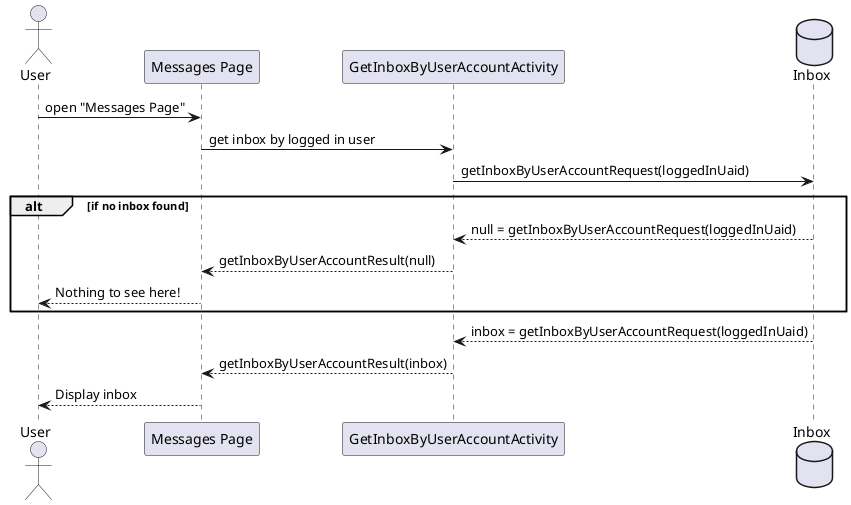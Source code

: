 @startuml

actor User as u
participant "Messages Page" as mp
participant GetInboxByUserAccountActivity as giuaa
database Inbox as i

u -> mp : open "Messages Page"
mp -> giuaa : get inbox by logged in user
giuaa -> i : getInboxByUserAccountRequest(loggedInUaid)

alt if no inbox found
i --> giuaa: null = getInboxByUserAccountRequest(loggedInUaid)
giuaa --> mp : getInboxByUserAccountResult(null)
mp --> u : Nothing to see here!
end

i --> giuaa: inbox = getInboxByUserAccountRequest(loggedInUaid)
giuaa --> mp : getInboxByUserAccountResult(inbox)
mp --> u : Display inbox


@enduml